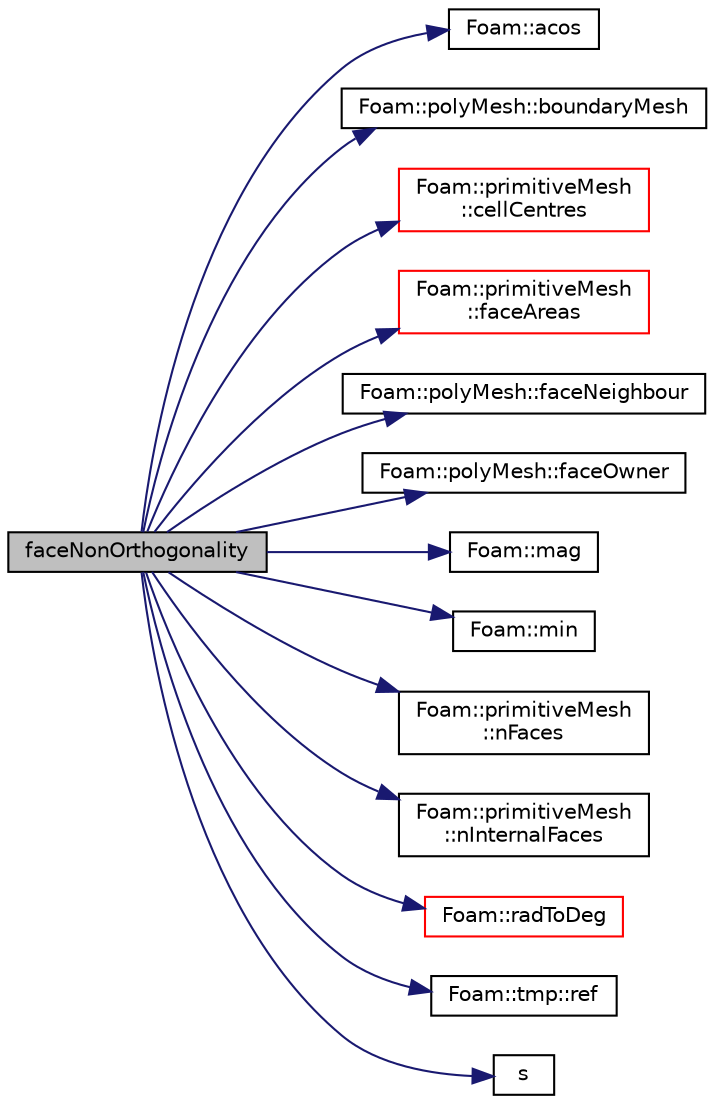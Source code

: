digraph "faceNonOrthogonality"
{
  bgcolor="transparent";
  edge [fontname="Helvetica",fontsize="10",labelfontname="Helvetica",labelfontsize="10"];
  node [fontname="Helvetica",fontsize="10",shape=record];
  rankdir="LR";
  Node146 [label="faceNonOrthogonality",height=0.2,width=0.4,color="black", fillcolor="grey75", style="filled", fontcolor="black"];
  Node146 -> Node147 [color="midnightblue",fontsize="10",style="solid",fontname="Helvetica"];
  Node147 [label="Foam::acos",height=0.2,width=0.4,color="black",URL="$a21851.html#af1788b4e662ef398105742fd8bc861fc"];
  Node146 -> Node148 [color="midnightblue",fontsize="10",style="solid",fontname="Helvetica"];
  Node148 [label="Foam::polyMesh::boundaryMesh",height=0.2,width=0.4,color="black",URL="$a28565.html#a9f2b68c134340291eda6197f47f25484",tooltip="Return boundary mesh. "];
  Node146 -> Node149 [color="midnightblue",fontsize="10",style="solid",fontname="Helvetica"];
  Node149 [label="Foam::primitiveMesh\l::cellCentres",height=0.2,width=0.4,color="red",URL="$a28685.html#a7300aee2989c6ec70e39436816461902"];
  Node146 -> Node211 [color="midnightblue",fontsize="10",style="solid",fontname="Helvetica"];
  Node211 [label="Foam::primitiveMesh\l::faceAreas",height=0.2,width=0.4,color="red",URL="$a28685.html#adefd042a02b5fa7ab8ab95063a631420"];
  Node146 -> Node212 [color="midnightblue",fontsize="10",style="solid",fontname="Helvetica"];
  Node212 [label="Foam::polyMesh::faceNeighbour",height=0.2,width=0.4,color="black",URL="$a28565.html#a9fb57b52c700ed61f09ada65412d13e3",tooltip="Return face neighbour. "];
  Node146 -> Node213 [color="midnightblue",fontsize="10",style="solid",fontname="Helvetica"];
  Node213 [label="Foam::polyMesh::faceOwner",height=0.2,width=0.4,color="black",URL="$a28565.html#a57752b49bfee23ca1944c3fb0493974f",tooltip="Return face owner. "];
  Node146 -> Node200 [color="midnightblue",fontsize="10",style="solid",fontname="Helvetica"];
  Node200 [label="Foam::mag",height=0.2,width=0.4,color="black",URL="$a21851.html#a929da2a3fdcf3dacbbe0487d3a330dae"];
  Node146 -> Node214 [color="midnightblue",fontsize="10",style="solid",fontname="Helvetica"];
  Node214 [label="Foam::min",height=0.2,width=0.4,color="black",URL="$a21851.html#a253e112ad2d56d96230ff39ea7f442dc"];
  Node146 -> Node203 [color="midnightblue",fontsize="10",style="solid",fontname="Helvetica"];
  Node203 [label="Foam::primitiveMesh\l::nFaces",height=0.2,width=0.4,color="black",URL="$a28685.html#abe602c985a3c9ffa67176e969e77ca6f"];
  Node146 -> Node215 [color="midnightblue",fontsize="10",style="solid",fontname="Helvetica"];
  Node215 [label="Foam::primitiveMesh\l::nInternalFaces",height=0.2,width=0.4,color="black",URL="$a28685.html#aa6c7965af1f30d16d9125deb981cbdb0"];
  Node146 -> Node216 [color="midnightblue",fontsize="10",style="solid",fontname="Helvetica"];
  Node216 [label="Foam::radToDeg",height=0.2,width=0.4,color="red",URL="$a21851.html#a43e249466ea923a1a1243c5f91fbd2d7",tooltip="Conversion from radians to degrees. "];
  Node146 -> Node217 [color="midnightblue",fontsize="10",style="solid",fontname="Helvetica"];
  Node217 [label="Foam::tmp::ref",height=0.2,width=0.4,color="black",URL="$a27077.html#aeaf81e641282874cef07f5b808efc83b",tooltip="Return non-const reference or generate a fatal error. "];
  Node146 -> Node218 [color="midnightblue",fontsize="10",style="solid",fontname="Helvetica"];
  Node218 [label="s",height=0.2,width=0.4,color="black",URL="$a19343.html#abb9c4233033fad2ad0206cd4adad3b9f"];
}
